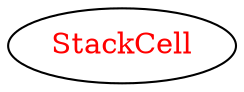 digraph dependencyGraph {
 concentrate=true;
 ranksep="2.0";
 rankdir="LR"; 
 splines="ortho";
"StackCell" [fontcolor="red"];
}